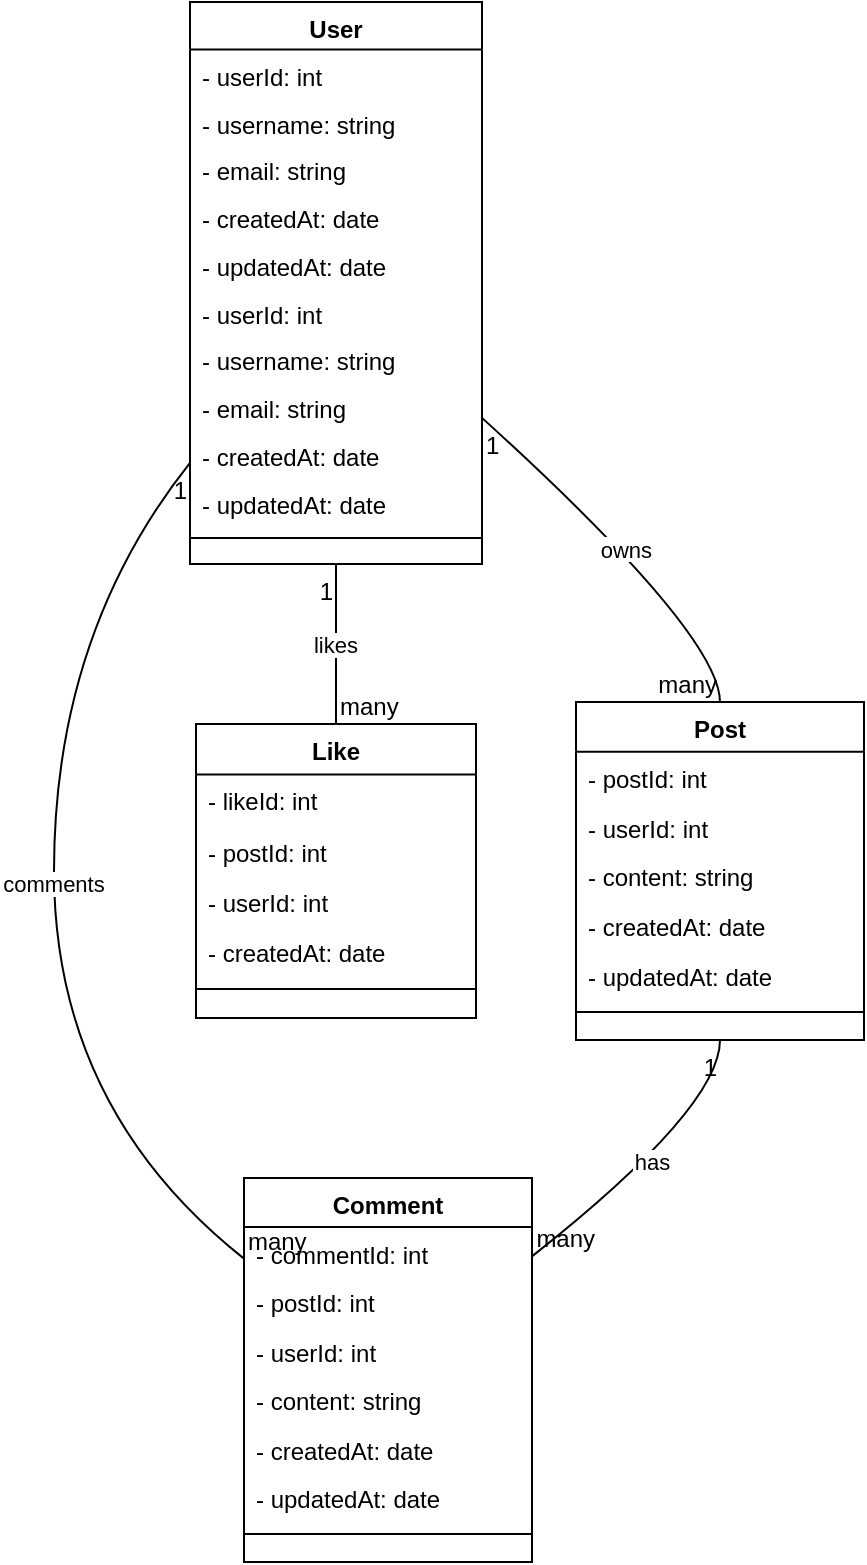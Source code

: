 <mxfile version="24.6.4" type="github">
  <diagram name="Page-1" id="FOUugppedZRIPExKBKh1">
    <mxGraphModel>
      <root>
        <mxCell id="0" />
        <mxCell id="1" parent="0" />
        <mxCell id="2" value="User" style="swimlane;fontStyle=1;align=center;verticalAlign=top;childLayout=stackLayout;horizontal=1;startSize=23.774;horizontalStack=0;resizeParent=1;resizeParentMax=0;resizeLast=0;collapsible=0;marginBottom=0;" vertex="1" parent="1">
          <mxGeometry x="113" y="8" width="146" height="281" as="geometry" />
        </mxCell>
        <mxCell id="3" value="- userId: int" style="text;strokeColor=none;fillColor=none;align=left;verticalAlign=top;spacingLeft=4;spacingRight=4;overflow=hidden;rotatable=0;points=[[0,0.5],[1,0.5]];portConstraint=eastwest;" vertex="1" parent="2">
          <mxGeometry y="24" width="146" height="24" as="geometry" />
        </mxCell>
        <mxCell id="4" value="- username: string" style="text;strokeColor=none;fillColor=none;align=left;verticalAlign=top;spacingLeft=4;spacingRight=4;overflow=hidden;rotatable=0;points=[[0,0.5],[1,0.5]];portConstraint=eastwest;" vertex="1" parent="2">
          <mxGeometry y="48" width="146" height="24" as="geometry" />
        </mxCell>
        <mxCell id="5" value="- email: string" style="text;strokeColor=none;fillColor=none;align=left;verticalAlign=top;spacingLeft=4;spacingRight=4;overflow=hidden;rotatable=0;points=[[0,0.5],[1,0.5]];portConstraint=eastwest;" vertex="1" parent="2">
          <mxGeometry y="71" width="146" height="24" as="geometry" />
        </mxCell>
        <mxCell id="6" value="- createdAt: date" style="text;strokeColor=none;fillColor=none;align=left;verticalAlign=top;spacingLeft=4;spacingRight=4;overflow=hidden;rotatable=0;points=[[0,0.5],[1,0.5]];portConstraint=eastwest;" vertex="1" parent="2">
          <mxGeometry y="95" width="146" height="24" as="geometry" />
        </mxCell>
        <mxCell id="7" value="- updatedAt: date" style="text;strokeColor=none;fillColor=none;align=left;verticalAlign=top;spacingLeft=4;spacingRight=4;overflow=hidden;rotatable=0;points=[[0,0.5],[1,0.5]];portConstraint=eastwest;" vertex="1" parent="2">
          <mxGeometry y="119" width="146" height="24" as="geometry" />
        </mxCell>
        <mxCell id="8" value="- userId: int" style="text;strokeColor=none;fillColor=none;align=left;verticalAlign=top;spacingLeft=4;spacingRight=4;overflow=hidden;rotatable=0;points=[[0,0.5],[1,0.5]];portConstraint=eastwest;" vertex="1" parent="2">
          <mxGeometry y="143" width="146" height="24" as="geometry" />
        </mxCell>
        <mxCell id="9" value="- username: string" style="text;strokeColor=none;fillColor=none;align=left;verticalAlign=top;spacingLeft=4;spacingRight=4;overflow=hidden;rotatable=0;points=[[0,0.5],[1,0.5]];portConstraint=eastwest;" vertex="1" parent="2">
          <mxGeometry y="166" width="146" height="24" as="geometry" />
        </mxCell>
        <mxCell id="10" value="- email: string" style="text;strokeColor=none;fillColor=none;align=left;verticalAlign=top;spacingLeft=4;spacingRight=4;overflow=hidden;rotatable=0;points=[[0,0.5],[1,0.5]];portConstraint=eastwest;" vertex="1" parent="2">
          <mxGeometry y="190" width="146" height="24" as="geometry" />
        </mxCell>
        <mxCell id="11" value="- createdAt: date" style="text;strokeColor=none;fillColor=none;align=left;verticalAlign=top;spacingLeft=4;spacingRight=4;overflow=hidden;rotatable=0;points=[[0,0.5],[1,0.5]];portConstraint=eastwest;" vertex="1" parent="2">
          <mxGeometry y="214" width="146" height="24" as="geometry" />
        </mxCell>
        <mxCell id="12" value="- updatedAt: date" style="text;strokeColor=none;fillColor=none;align=left;verticalAlign=top;spacingLeft=4;spacingRight=4;overflow=hidden;rotatable=0;points=[[0,0.5],[1,0.5]];portConstraint=eastwest;" vertex="1" parent="2">
          <mxGeometry y="238" width="146" height="24" as="geometry" />
        </mxCell>
        <mxCell id="13" style="line;strokeWidth=1;fillColor=none;align=left;verticalAlign=middle;spacingTop=-1;spacingLeft=3;spacingRight=3;rotatable=0;labelPosition=right;points=[];portConstraint=eastwest;strokeColor=inherit;" vertex="1" parent="2">
          <mxGeometry y="262" width="146" height="12" as="geometry" />
        </mxCell>
        <mxCell id="14" value="Post" style="swimlane;fontStyle=1;align=center;verticalAlign=top;childLayout=stackLayout;horizontal=1;startSize=24.831;horizontalStack=0;resizeParent=1;resizeParentMax=0;resizeLast=0;collapsible=0;marginBottom=0;" vertex="1" parent="1">
          <mxGeometry x="306" y="358" width="144" height="169" as="geometry" />
        </mxCell>
        <mxCell id="15" value="- postId: int" style="text;strokeColor=none;fillColor=none;align=left;verticalAlign=top;spacingLeft=4;spacingRight=4;overflow=hidden;rotatable=0;points=[[0,0.5],[1,0.5]];portConstraint=eastwest;" vertex="1" parent="14">
          <mxGeometry y="25" width="144" height="25" as="geometry" />
        </mxCell>
        <mxCell id="16" value="- userId: int" style="text;strokeColor=none;fillColor=none;align=left;verticalAlign=top;spacingLeft=4;spacingRight=4;overflow=hidden;rotatable=0;points=[[0,0.5],[1,0.5]];portConstraint=eastwest;" vertex="1" parent="14">
          <mxGeometry y="50" width="144" height="25" as="geometry" />
        </mxCell>
        <mxCell id="17" value="- content: string" style="text;strokeColor=none;fillColor=none;align=left;verticalAlign=top;spacingLeft=4;spacingRight=4;overflow=hidden;rotatable=0;points=[[0,0.5],[1,0.5]];portConstraint=eastwest;" vertex="1" parent="14">
          <mxGeometry y="74" width="144" height="25" as="geometry" />
        </mxCell>
        <mxCell id="18" value="- createdAt: date" style="text;strokeColor=none;fillColor=none;align=left;verticalAlign=top;spacingLeft=4;spacingRight=4;overflow=hidden;rotatable=0;points=[[0,0.5],[1,0.5]];portConstraint=eastwest;" vertex="1" parent="14">
          <mxGeometry y="99" width="144" height="25" as="geometry" />
        </mxCell>
        <mxCell id="19" value="- updatedAt: date" style="text;strokeColor=none;fillColor=none;align=left;verticalAlign=top;spacingLeft=4;spacingRight=4;overflow=hidden;rotatable=0;points=[[0,0.5],[1,0.5]];portConstraint=eastwest;" vertex="1" parent="14">
          <mxGeometry y="124" width="144" height="25" as="geometry" />
        </mxCell>
        <mxCell id="20" style="line;strokeWidth=1;fillColor=none;align=left;verticalAlign=middle;spacingTop=-1;spacingLeft=3;spacingRight=3;rotatable=0;labelPosition=right;points=[];portConstraint=eastwest;strokeColor=inherit;" vertex="1" parent="14">
          <mxGeometry y="149" width="144" height="12" as="geometry" />
        </mxCell>
        <mxCell id="21" value="Comment" style="swimlane;fontStyle=1;align=center;verticalAlign=top;childLayout=stackLayout;horizontal=1;startSize=24.507;horizontalStack=0;resizeParent=1;resizeParentMax=0;resizeLast=0;collapsible=0;marginBottom=0;" vertex="1" parent="1">
          <mxGeometry x="140" y="596" width="144" height="192" as="geometry" />
        </mxCell>
        <mxCell id="22" value="- commentId: int" style="text;strokeColor=none;fillColor=none;align=left;verticalAlign=top;spacingLeft=4;spacingRight=4;overflow=hidden;rotatable=0;points=[[0,0.5],[1,0.5]];portConstraint=eastwest;" vertex="1" parent="21">
          <mxGeometry y="25" width="144" height="25" as="geometry" />
        </mxCell>
        <mxCell id="23" value="- postId: int" style="text;strokeColor=none;fillColor=none;align=left;verticalAlign=top;spacingLeft=4;spacingRight=4;overflow=hidden;rotatable=0;points=[[0,0.5],[1,0.5]];portConstraint=eastwest;" vertex="1" parent="21">
          <mxGeometry y="49" width="144" height="25" as="geometry" />
        </mxCell>
        <mxCell id="24" value="- userId: int" style="text;strokeColor=none;fillColor=none;align=left;verticalAlign=top;spacingLeft=4;spacingRight=4;overflow=hidden;rotatable=0;points=[[0,0.5],[1,0.5]];portConstraint=eastwest;" vertex="1" parent="21">
          <mxGeometry y="74" width="144" height="25" as="geometry" />
        </mxCell>
        <mxCell id="25" value="- content: string" style="text;strokeColor=none;fillColor=none;align=left;verticalAlign=top;spacingLeft=4;spacingRight=4;overflow=hidden;rotatable=0;points=[[0,0.5],[1,0.5]];portConstraint=eastwest;" vertex="1" parent="21">
          <mxGeometry y="98" width="144" height="25" as="geometry" />
        </mxCell>
        <mxCell id="26" value="- createdAt: date" style="text;strokeColor=none;fillColor=none;align=left;verticalAlign=top;spacingLeft=4;spacingRight=4;overflow=hidden;rotatable=0;points=[[0,0.5],[1,0.5]];portConstraint=eastwest;" vertex="1" parent="21">
          <mxGeometry y="123" width="144" height="25" as="geometry" />
        </mxCell>
        <mxCell id="27" value="- updatedAt: date" style="text;strokeColor=none;fillColor=none;align=left;verticalAlign=top;spacingLeft=4;spacingRight=4;overflow=hidden;rotatable=0;points=[[0,0.5],[1,0.5]];portConstraint=eastwest;" vertex="1" parent="21">
          <mxGeometry y="147" width="144" height="25" as="geometry" />
        </mxCell>
        <mxCell id="28" style="line;strokeWidth=1;fillColor=none;align=left;verticalAlign=middle;spacingTop=-1;spacingLeft=3;spacingRight=3;rotatable=0;labelPosition=right;points=[];portConstraint=eastwest;strokeColor=inherit;" vertex="1" parent="21">
          <mxGeometry y="172" width="144" height="12" as="geometry" />
        </mxCell>
        <mxCell id="29" value="Like" style="swimlane;fontStyle=1;align=center;verticalAlign=top;childLayout=stackLayout;horizontal=1;startSize=25.273;horizontalStack=0;resizeParent=1;resizeParentMax=0;resizeLast=0;collapsible=0;marginBottom=0;" vertex="1" parent="1">
          <mxGeometry x="116" y="369" width="140" height="147" as="geometry" />
        </mxCell>
        <mxCell id="30" value="- likeId: int" style="text;strokeColor=none;fillColor=none;align=left;verticalAlign=top;spacingLeft=4;spacingRight=4;overflow=hidden;rotatable=0;points=[[0,0.5],[1,0.5]];portConstraint=eastwest;" vertex="1" parent="29">
          <mxGeometry y="25" width="140" height="25" as="geometry" />
        </mxCell>
        <mxCell id="31" value="- postId: int" style="text;strokeColor=none;fillColor=none;align=left;verticalAlign=top;spacingLeft=4;spacingRight=4;overflow=hidden;rotatable=0;points=[[0,0.5],[1,0.5]];portConstraint=eastwest;" vertex="1" parent="29">
          <mxGeometry y="51" width="140" height="25" as="geometry" />
        </mxCell>
        <mxCell id="32" value="- userId: int" style="text;strokeColor=none;fillColor=none;align=left;verticalAlign=top;spacingLeft=4;spacingRight=4;overflow=hidden;rotatable=0;points=[[0,0.5],[1,0.5]];portConstraint=eastwest;" vertex="1" parent="29">
          <mxGeometry y="76" width="140" height="25" as="geometry" />
        </mxCell>
        <mxCell id="33" value="- createdAt: date" style="text;strokeColor=none;fillColor=none;align=left;verticalAlign=top;spacingLeft=4;spacingRight=4;overflow=hidden;rotatable=0;points=[[0,0.5],[1,0.5]];portConstraint=eastwest;" vertex="1" parent="29">
          <mxGeometry y="101" width="140" height="25" as="geometry" />
        </mxCell>
        <mxCell id="34" style="line;strokeWidth=1;fillColor=none;align=left;verticalAlign=middle;spacingTop=-1;spacingLeft=3;spacingRight=3;rotatable=0;labelPosition=right;points=[];portConstraint=eastwest;strokeColor=inherit;" vertex="1" parent="29">
          <mxGeometry y="126" width="140" height="13" as="geometry" />
        </mxCell>
        <mxCell id="35" value="owns" style="curved=1;startArrow=none;endArrow=none;exitX=1;exitY=0.74;entryX=0.5;entryY=0;" edge="1" parent="1" source="2" target="14">
          <mxGeometry relative="1" as="geometry">
            <Array as="points">
              <mxPoint x="378" y="324" />
            </Array>
          </mxGeometry>
        </mxCell>
        <mxCell id="36" value="1" style="edgeLabel;resizable=0;labelBackgroundColor=none;fontSize=12;align=left;verticalAlign=top;" vertex="1" parent="35">
          <mxGeometry x="-1" relative="1" as="geometry" />
        </mxCell>
        <mxCell id="37" value="many" style="edgeLabel;resizable=0;labelBackgroundColor=none;fontSize=12;align=right;verticalAlign=bottom;" vertex="1" parent="35">
          <mxGeometry x="1" relative="1" as="geometry" />
        </mxCell>
        <mxCell id="38" value="comments" style="curved=1;startArrow=none;endArrow=none;exitX=0;exitY=0.82;entryX=0;entryY=0.21;" edge="1" parent="1" source="2" target="21">
          <mxGeometry relative="1" as="geometry">
            <Array as="points">
              <mxPoint x="45" y="324" />
              <mxPoint x="45" y="561" />
            </Array>
          </mxGeometry>
        </mxCell>
        <mxCell id="39" value="1" style="edgeLabel;resizable=0;labelBackgroundColor=none;fontSize=12;align=right;verticalAlign=top;" vertex="1" parent="38">
          <mxGeometry x="-1" relative="1" as="geometry" />
        </mxCell>
        <mxCell id="40" value="many" style="edgeLabel;resizable=0;labelBackgroundColor=none;fontSize=12;align=left;verticalAlign=bottom;" vertex="1" parent="38">
          <mxGeometry x="1" relative="1" as="geometry" />
        </mxCell>
        <mxCell id="41" value="has" style="curved=1;startArrow=none;endArrow=none;exitX=0.5;exitY=1;entryX=0.99;entryY=0.21;" edge="1" parent="1" source="14" target="21">
          <mxGeometry relative="1" as="geometry">
            <Array as="points">
              <mxPoint x="378" y="561" />
            </Array>
          </mxGeometry>
        </mxCell>
        <mxCell id="42" value="1" style="edgeLabel;resizable=0;labelBackgroundColor=none;fontSize=12;align=right;verticalAlign=top;" vertex="1" parent="41">
          <mxGeometry x="-1" relative="1" as="geometry" />
        </mxCell>
        <mxCell id="43" value="many" style="edgeLabel;resizable=0;labelBackgroundColor=none;fontSize=12;align=left;verticalAlign=bottom;" vertex="1" parent="41">
          <mxGeometry x="1" relative="1" as="geometry" />
        </mxCell>
        <mxCell id="44" value="likes" style="curved=1;startArrow=none;endArrow=none;exitX=0.5;exitY=1;entryX=0.5;entryY=0;" edge="1" parent="1" source="2" target="29">
          <mxGeometry relative="1" as="geometry">
            <Array as="points" />
          </mxGeometry>
        </mxCell>
        <mxCell id="45" value="1" style="edgeLabel;resizable=0;labelBackgroundColor=none;fontSize=12;align=right;verticalAlign=top;" vertex="1" parent="44">
          <mxGeometry x="-1" relative="1" as="geometry" />
        </mxCell>
        <mxCell id="46" value="many" style="edgeLabel;resizable=0;labelBackgroundColor=none;fontSize=12;align=left;verticalAlign=bottom;" vertex="1" parent="44">
          <mxGeometry x="1" relative="1" as="geometry" />
        </mxCell>
      </root>
    </mxGraphModel>
  </diagram>
</mxfile>
